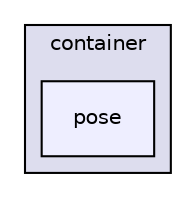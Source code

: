 digraph "modules/prediction/container/pose" {
  compound=true
  node [ fontsize="10", fontname="Helvetica"];
  edge [ labelfontsize="10", labelfontname="Helvetica"];
  subgraph clusterdir_785e2b277299b71d04d4ff801adb13f8 {
    graph [ bgcolor="#ddddee", pencolor="black", label="container" fontname="Helvetica", fontsize="10", URL="dir_785e2b277299b71d04d4ff801adb13f8.html"]
  dir_52654693a7cf345845d67ef00849565d [shape=box, label="pose", style="filled", fillcolor="#eeeeff", pencolor="black", URL="dir_52654693a7cf345845d67ef00849565d.html"];
  }
}
